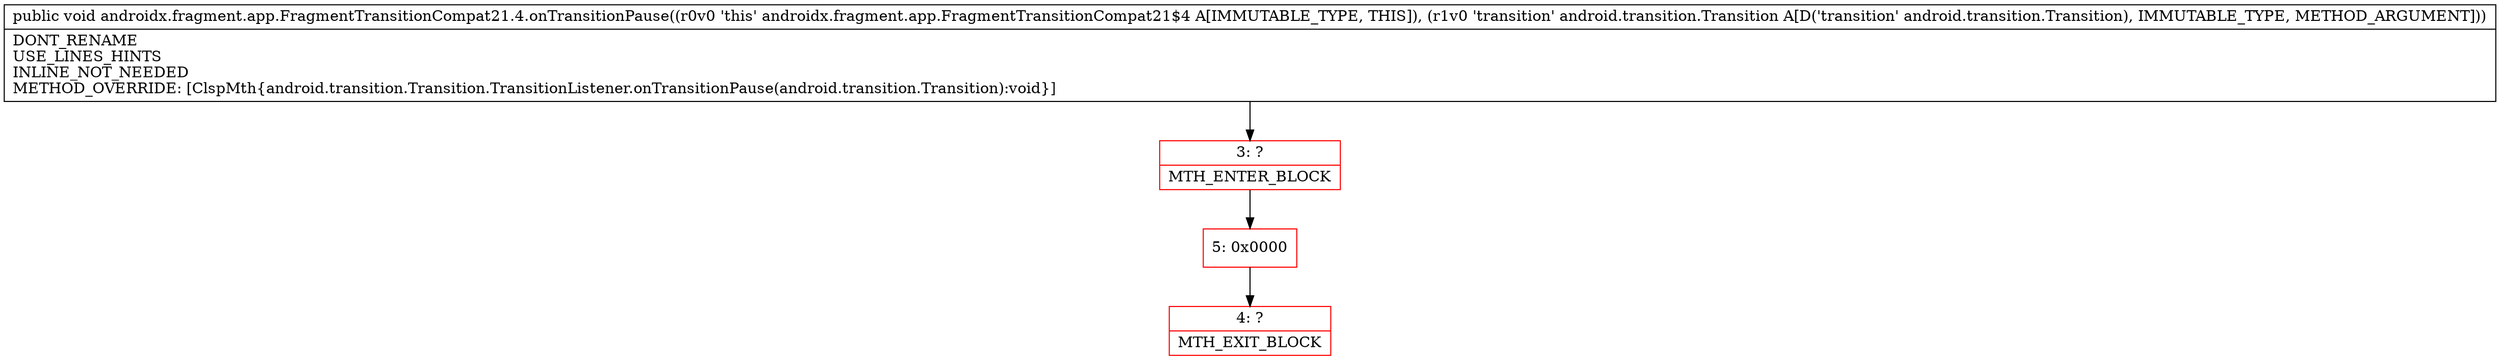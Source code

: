 digraph "CFG forandroidx.fragment.app.FragmentTransitionCompat21.4.onTransitionPause(Landroid\/transition\/Transition;)V" {
subgraph cluster_Region_367813269 {
label = "R(0)";
node [shape=record,color=blue];
}
Node_3 [shape=record,color=red,label="{3\:\ ?|MTH_ENTER_BLOCK\l}"];
Node_5 [shape=record,color=red,label="{5\:\ 0x0000}"];
Node_4 [shape=record,color=red,label="{4\:\ ?|MTH_EXIT_BLOCK\l}"];
MethodNode[shape=record,label="{public void androidx.fragment.app.FragmentTransitionCompat21.4.onTransitionPause((r0v0 'this' androidx.fragment.app.FragmentTransitionCompat21$4 A[IMMUTABLE_TYPE, THIS]), (r1v0 'transition' android.transition.Transition A[D('transition' android.transition.Transition), IMMUTABLE_TYPE, METHOD_ARGUMENT]))  | DONT_RENAME\lUSE_LINES_HINTS\lINLINE_NOT_NEEDED\lMETHOD_OVERRIDE: [ClspMth\{android.transition.Transition.TransitionListener.onTransitionPause(android.transition.Transition):void\}]\l}"];
MethodNode -> Node_3;Node_3 -> Node_5;
Node_5 -> Node_4;
}

